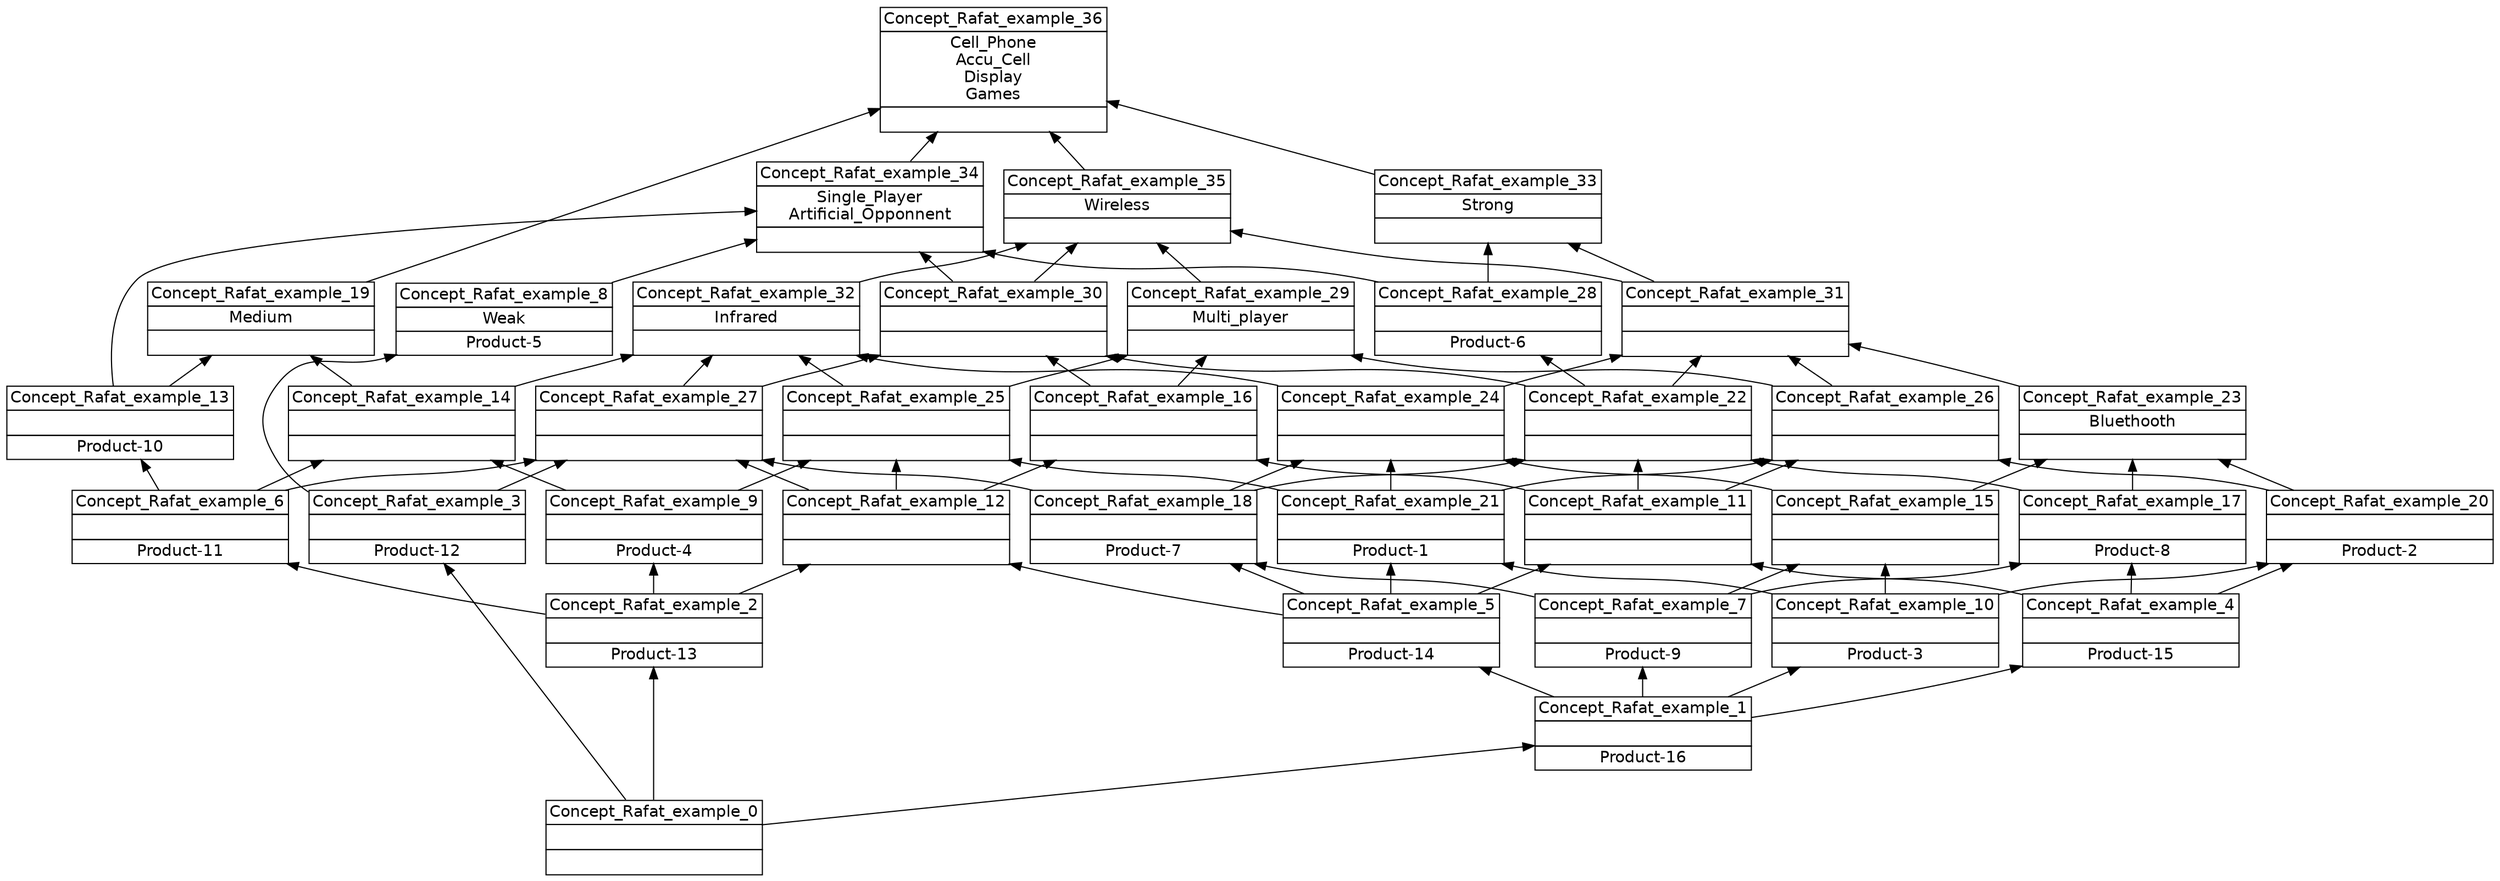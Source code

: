 digraph G { 
	rankdir=BT;
	margin=0;
	node [margin="0.03,0.03",fontname="DejaVu Sans"];
	ranksep=0.3;
	nodesep=0.2;
//graph[label="name:Rafat_example,concept number:37,object number:16,attribute number:13"
0 [shape=none,label=<<table border="0" cellborder="1" cellspacing="0" port="p"><tr><td>Concept_Rafat_example_36</td></tr><tr><td>Cell_Phone<br/>Accu_Cell<br/>Display<br/>Games<br/></td></tr><tr><td><br/></td></tr></table>>];
1 [shape=none,label=<<table border="0" cellborder="1" cellspacing="0" port="p"><tr><td>Concept_Rafat_example_35</td></tr><tr><td>Wireless<br/></td></tr><tr><td><br/></td></tr></table>>];
2 [shape=none,label=<<table border="0" cellborder="1" cellspacing="0" port="p"><tr><td>Concept_Rafat_example_32</td></tr><tr><td>Infrared<br/></td></tr><tr><td><br/></td></tr></table>>];
3 [shape=none,label=<<table border="0" cellborder="1" cellspacing="0" port="p"><tr><td>Concept_Rafat_example_15</td></tr><tr><td><br/></td></tr><tr><td><br/></td></tr></table>>];
4 [shape=none,label=<<table border="0" cellborder="1" cellspacing="0" port="p"><tr><td>Concept_Rafat_example_23</td></tr><tr><td>Bluethooth<br/></td></tr><tr><td><br/></td></tr></table>>];
5 [shape=none,label=<<table border="0" cellborder="1" cellspacing="0" port="p"><tr><td>Concept_Rafat_example_24</td></tr><tr><td><br/></td></tr><tr><td><br/></td></tr></table>>];
6 [shape=none,label=<<table border="0" cellborder="1" cellspacing="0" port="p"><tr><td>Concept_Rafat_example_31</td></tr><tr><td><br/></td></tr><tr><td><br/></td></tr></table>>];
7 [shape=none,label=<<table border="0" cellborder="1" cellspacing="0" port="p"><tr><td>Concept_Rafat_example_33</td></tr><tr><td>Strong<br/></td></tr><tr><td><br/></td></tr></table>>];
8 [shape=none,label=<<table border="0" cellborder="1" cellspacing="0" port="p"><tr><td>Concept_Rafat_example_0</td></tr><tr><td><br/></td></tr><tr><td><br/></td></tr></table>>];
9 [shape=none,label=<<table border="0" cellborder="1" cellspacing="0" port="p"><tr><td>Concept_Rafat_example_14</td></tr><tr><td><br/></td></tr><tr><td><br/></td></tr></table>>];
10 [shape=none,label=<<table border="0" cellborder="1" cellspacing="0" port="p"><tr><td>Concept_Rafat_example_19</td></tr><tr><td>Medium<br/></td></tr><tr><td><br/></td></tr></table>>];
11 [shape=none,label=<<table border="0" cellborder="1" cellspacing="0" port="p"><tr><td>Concept_Rafat_example_3</td></tr><tr><td><br/></td></tr><tr><td>Product-12<br/></td></tr></table>>];
12 [shape=none,label=<<table border="0" cellborder="1" cellspacing="0" port="p"><tr><td>Concept_Rafat_example_8</td></tr><tr><td>Weak<br/></td></tr><tr><td>Product-5<br/></td></tr></table>>];
13 [shape=none,label=<<table border="0" cellborder="1" cellspacing="0" port="p"><tr><td>Concept_Rafat_example_10</td></tr><tr><td><br/></td></tr><tr><td>Product-3<br/></td></tr></table>>];
14 [shape=none,label=<<table border="0" cellborder="1" cellspacing="0" port="p"><tr><td>Concept_Rafat_example_21</td></tr><tr><td><br/></td></tr><tr><td>Product-1<br/></td></tr></table>>];
15 [shape=none,label=<<table border="0" cellborder="1" cellspacing="0" port="p"><tr><td>Concept_Rafat_example_9</td></tr><tr><td><br/></td></tr><tr><td>Product-4<br/></td></tr></table>>];
16 [shape=none,label=<<table border="0" cellborder="1" cellspacing="0" port="p"><tr><td>Concept_Rafat_example_25</td></tr><tr><td><br/></td></tr><tr><td><br/></td></tr></table>>];
17 [shape=none,label=<<table border="0" cellborder="1" cellspacing="0" port="p"><tr><td>Concept_Rafat_example_20</td></tr><tr><td><br/></td></tr><tr><td>Product-2<br/></td></tr></table>>];
18 [shape=none,label=<<table border="0" cellborder="1" cellspacing="0" port="p"><tr><td>Concept_Rafat_example_26</td></tr><tr><td><br/></td></tr><tr><td><br/></td></tr></table>>];
19 [shape=none,label=<<table border="0" cellborder="1" cellspacing="0" port="p"><tr><td>Concept_Rafat_example_29</td></tr><tr><td>Multi_player<br/></td></tr><tr><td><br/></td></tr></table>>];
20 [shape=none,label=<<table border="0" cellborder="1" cellspacing="0" port="p"><tr><td>Concept_Rafat_example_2</td></tr><tr><td><br/></td></tr><tr><td>Product-13<br/></td></tr></table>>];
21 [shape=none,label=<<table border="0" cellborder="1" cellspacing="0" port="p"><tr><td>Concept_Rafat_example_6</td></tr><tr><td><br/></td></tr><tr><td>Product-11<br/></td></tr></table>>];
22 [shape=none,label=<<table border="0" cellborder="1" cellspacing="0" port="p"><tr><td>Concept_Rafat_example_13</td></tr><tr><td><br/></td></tr><tr><td>Product-10<br/></td></tr></table>>];
23 [shape=none,label=<<table border="0" cellborder="1" cellspacing="0" port="p"><tr><td>Concept_Rafat_example_1</td></tr><tr><td><br/></td></tr><tr><td>Product-16<br/></td></tr></table>>];
24 [shape=none,label=<<table border="0" cellborder="1" cellspacing="0" port="p"><tr><td>Concept_Rafat_example_5</td></tr><tr><td><br/></td></tr><tr><td>Product-14<br/></td></tr></table>>];
25 [shape=none,label=<<table border="0" cellborder="1" cellspacing="0" port="p"><tr><td>Concept_Rafat_example_7</td></tr><tr><td><br/></td></tr><tr><td>Product-9<br/></td></tr></table>>];
26 [shape=none,label=<<table border="0" cellborder="1" cellspacing="0" port="p"><tr><td>Concept_Rafat_example_18</td></tr><tr><td><br/></td></tr><tr><td>Product-7<br/></td></tr></table>>];
27 [shape=none,label=<<table border="0" cellborder="1" cellspacing="0" port="p"><tr><td>Concept_Rafat_example_12</td></tr><tr><td><br/></td></tr><tr><td><br/></td></tr></table>>];
28 [shape=none,label=<<table border="0" cellborder="1" cellspacing="0" port="p"><tr><td>Concept_Rafat_example_27</td></tr><tr><td><br/></td></tr><tr><td><br/></td></tr></table>>];
29 [shape=none,label=<<table border="0" cellborder="1" cellspacing="0" port="p"><tr><td>Concept_Rafat_example_4</td></tr><tr><td><br/></td></tr><tr><td>Product-15<br/></td></tr></table>>];
30 [shape=none,label=<<table border="0" cellborder="1" cellspacing="0" port="p"><tr><td>Concept_Rafat_example_17</td></tr><tr><td><br/></td></tr><tr><td>Product-8<br/></td></tr></table>>];
31 [shape=none,label=<<table border="0" cellborder="1" cellspacing="0" port="p"><tr><td>Concept_Rafat_example_11</td></tr><tr><td><br/></td></tr><tr><td><br/></td></tr></table>>];
32 [shape=none,label=<<table border="0" cellborder="1" cellspacing="0" port="p"><tr><td>Concept_Rafat_example_22</td></tr><tr><td><br/></td></tr><tr><td><br/></td></tr></table>>];
33 [shape=none,label=<<table border="0" cellborder="1" cellspacing="0" port="p"><tr><td>Concept_Rafat_example_16</td></tr><tr><td><br/></td></tr><tr><td><br/></td></tr></table>>];
34 [shape=none,label=<<table border="0" cellborder="1" cellspacing="0" port="p"><tr><td>Concept_Rafat_example_30</td></tr><tr><td><br/></td></tr><tr><td><br/></td></tr></table>>];
35 [shape=none,label=<<table border="0" cellborder="1" cellspacing="0" port="p"><tr><td>Concept_Rafat_example_28</td></tr><tr><td><br/></td></tr><tr><td>Product-6<br/></td></tr></table>>];
36 [shape=none,label=<<table border="0" cellborder="1" cellspacing="0" port="p"><tr><td>Concept_Rafat_example_34</td></tr><tr><td>Single_Player<br/>Artificial_Opponnent<br/></td></tr><tr><td><br/></td></tr></table>>];
	10:p -> 0:p
	36:p -> 0:p
	1:p -> 0:p
	7:p -> 0:p
	2:p -> 1:p
	34:p -> 1:p
	6:p -> 1:p
	19:p -> 1:p
	5:p -> 2:p
	16:p -> 2:p
	9:p -> 2:p
	28:p -> 2:p
	13:p -> 3:p
	25:p -> 3:p
	17:p -> 4:p
	3:p -> 4:p
	30:p -> 4:p
	14:p -> 5:p
	3:p -> 5:p
	26:p -> 5:p
	5:p -> 6:p
	32:p -> 6:p
	4:p -> 6:p
	18:p -> 6:p
	6:p -> 7:p
	35:p -> 7:p
	15:p -> 9:p
	21:p -> 9:p
	9:p -> 10:p
	22:p -> 10:p
	8:p -> 11:p
	11:p -> 12:p
	23:p -> 13:p
	13:p -> 14:p
	24:p -> 14:p
	20:p -> 15:p
	14:p -> 16:p
	15:p -> 16:p
	27:p -> 16:p
	13:p -> 17:p
	29:p -> 17:p
	14:p -> 18:p
	17:p -> 18:p
	31:p -> 18:p
	16:p -> 19:p
	18:p -> 19:p
	33:p -> 19:p
	8:p -> 20:p
	20:p -> 21:p
	21:p -> 22:p
	8:p -> 23:p
	23:p -> 24:p
	23:p -> 25:p
	24:p -> 26:p
	25:p -> 26:p
	24:p -> 27:p
	20:p -> 27:p
	26:p -> 28:p
	27:p -> 28:p
	21:p -> 28:p
	11:p -> 28:p
	23:p -> 29:p
	29:p -> 30:p
	25:p -> 30:p
	24:p -> 31:p
	29:p -> 31:p
	26:p -> 32:p
	30:p -> 32:p
	31:p -> 32:p
	27:p -> 33:p
	31:p -> 33:p
	28:p -> 34:p
	32:p -> 34:p
	33:p -> 34:p
	32:p -> 35:p
	22:p -> 36:p
	12:p -> 36:p
	34:p -> 36:p
	35:p -> 36:p
}